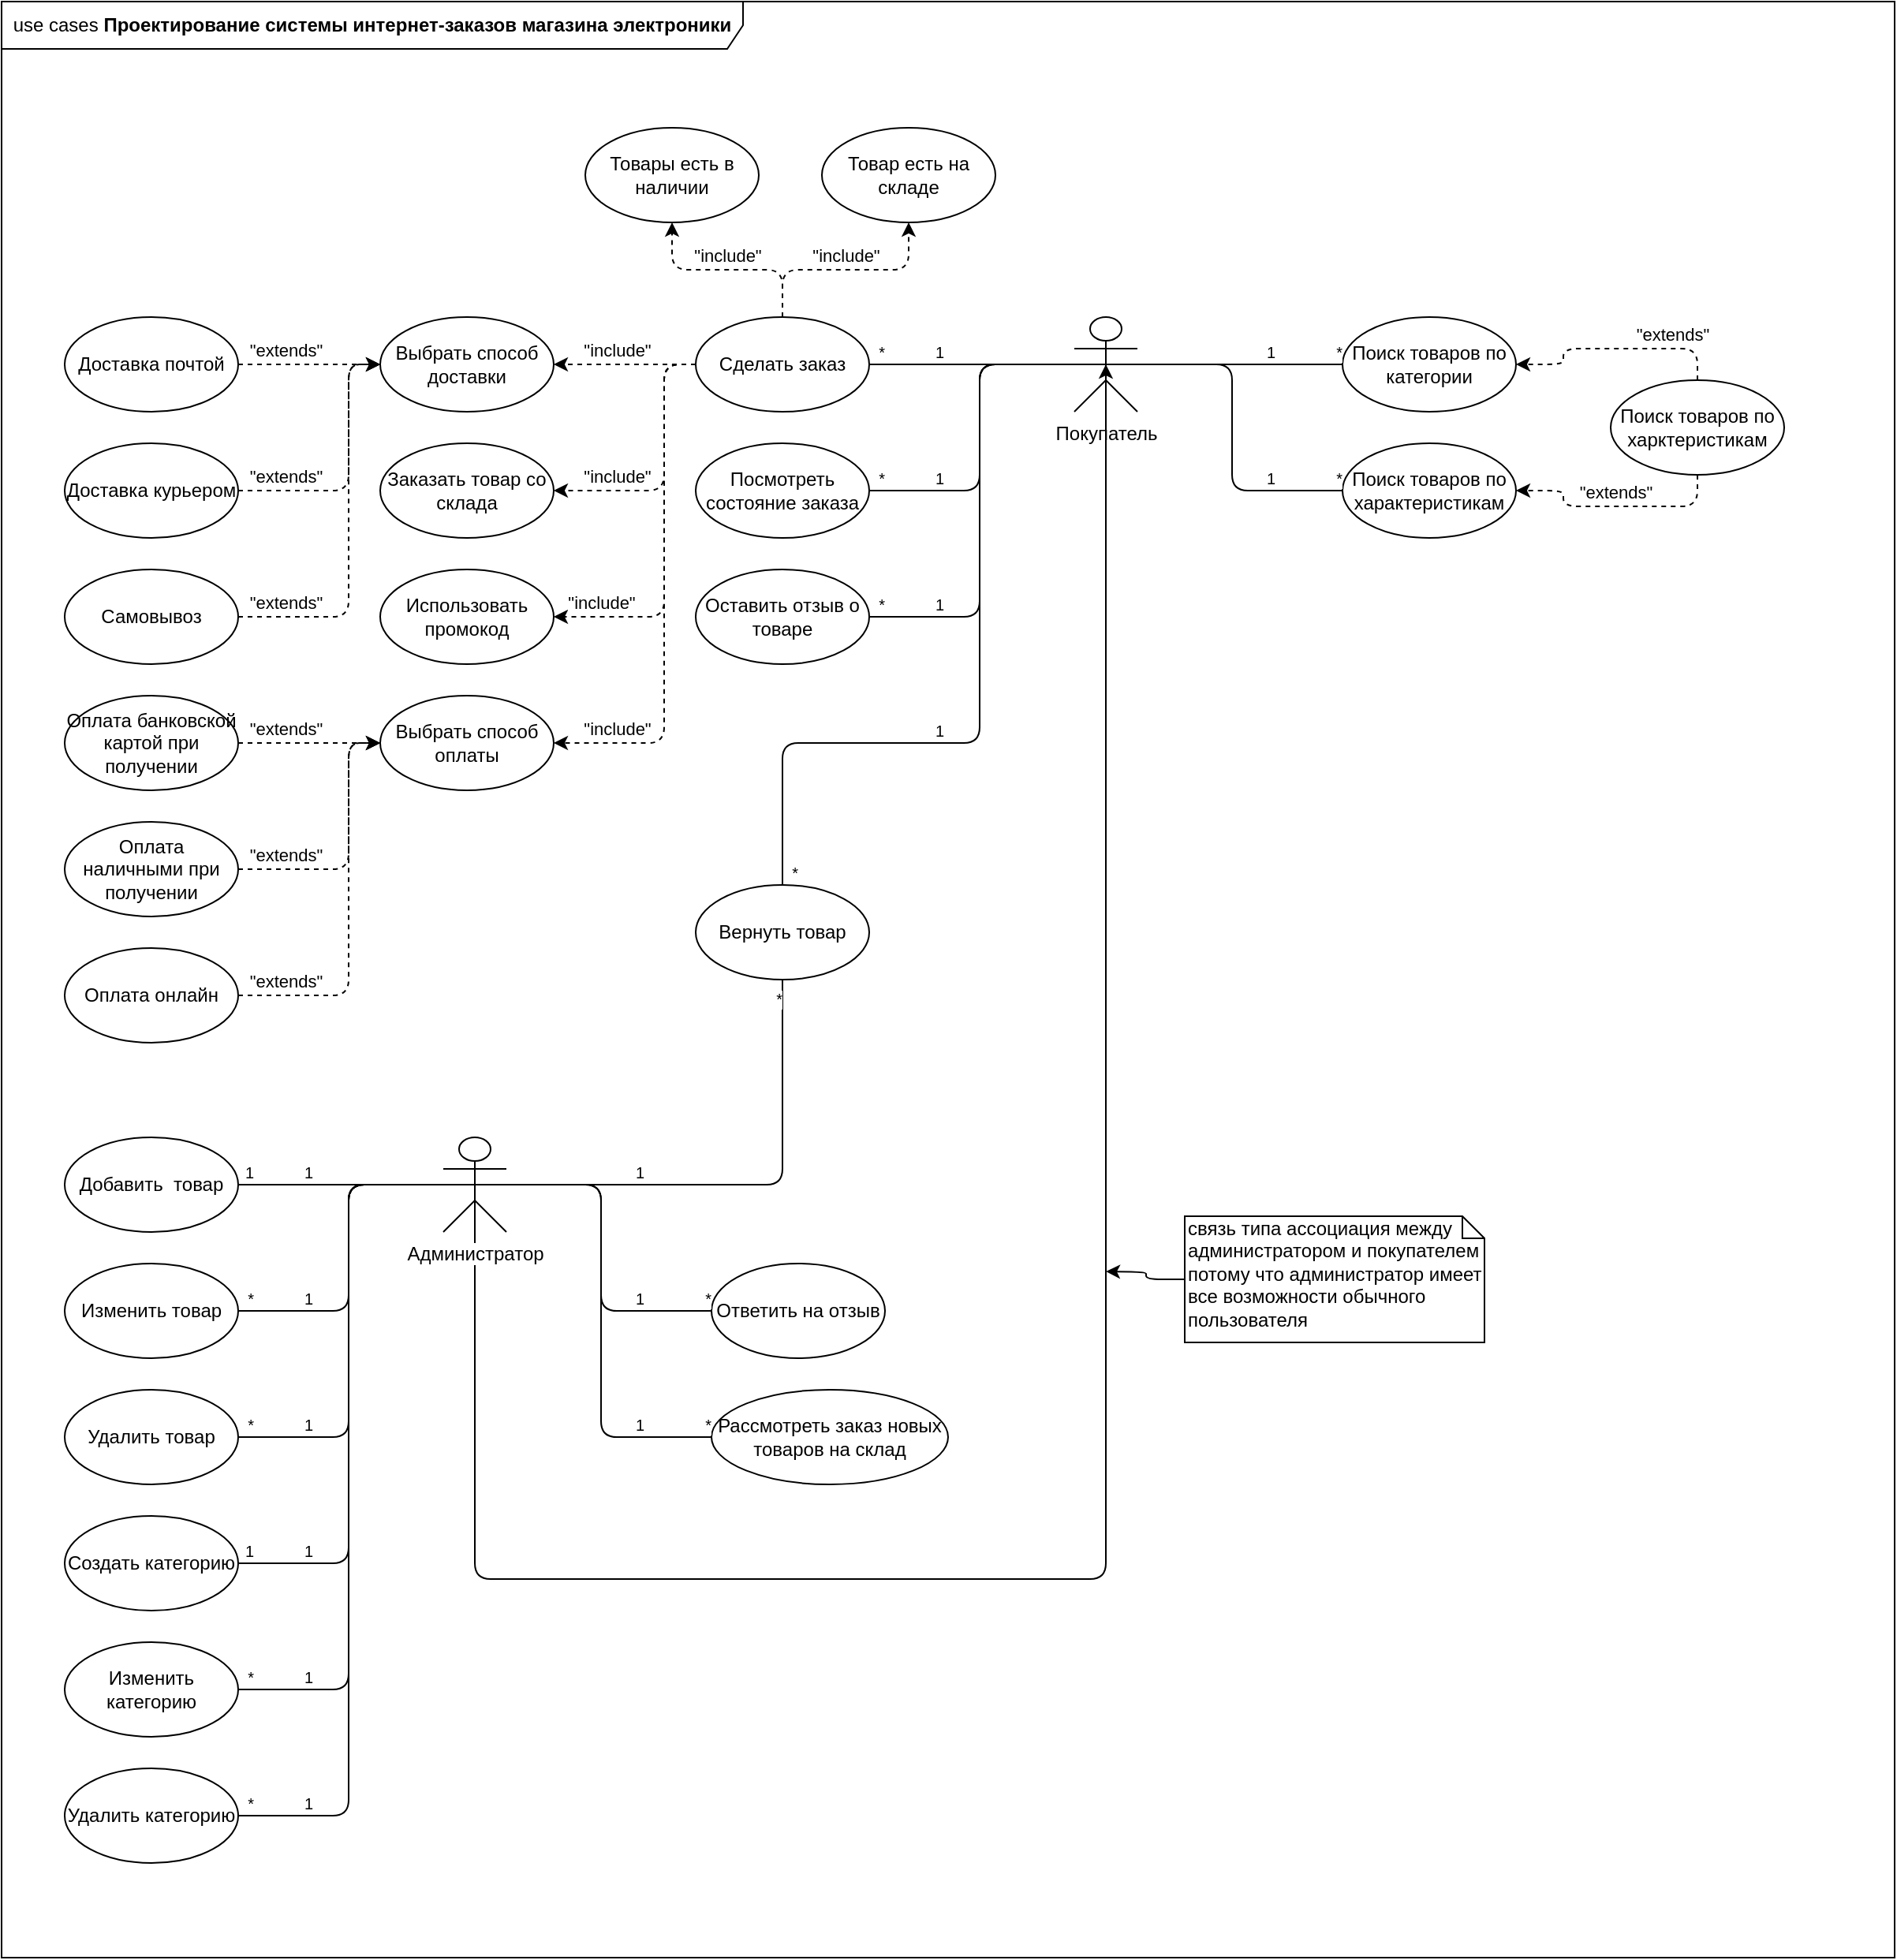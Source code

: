 <mxfile version="12.9.11" type="github">
  <diagram id="y7Y5LSELg2NZ22rHmxrC" name="Page-1">
    <mxGraphModel dx="782" dy="722" grid="1" gridSize="10" guides="1" tooltips="1" connect="1" arrows="1" fold="1" page="1" pageScale="1" pageWidth="850" pageHeight="1100" math="0" shadow="0">
      <root>
        <mxCell id="0" />
        <mxCell id="1" parent="0" />
        <mxCell id="RdjZfKGLbrOmODSjrDLa-1" value="use cases &lt;b&gt;Проектирование системы интернет-заказов магазина электроники&lt;/b&gt;" style="shape=umlFrame;whiteSpace=wrap;html=1;width=470;height=30;" parent="1" vertex="1">
          <mxGeometry x="40" y="40" width="1200" height="1240" as="geometry" />
        </mxCell>
        <mxCell id="RdjZfKGLbrOmODSjrDLa-5" value="Покупатель" style="shape=umlActor;verticalLabelPosition=bottom;labelBackgroundColor=#ffffff;verticalAlign=top;html=1;" parent="1" vertex="1">
          <mxGeometry x="720" y="240" width="40" height="60" as="geometry" />
        </mxCell>
        <mxCell id="RdjZfKGLbrOmODSjrDLa-66" value="&quot;include&quot;" style="edgeStyle=orthogonalEdgeStyle;rounded=1;orthogonalLoop=1;jettySize=auto;html=1;align=center;verticalAlign=bottom;dashed=1;" parent="1" source="RdjZfKGLbrOmODSjrDLa-8" target="RdjZfKGLbrOmODSjrDLa-65" edge="1">
          <mxGeometry x="0.529" relative="1" as="geometry">
            <Array as="points">
              <mxPoint x="460" y="270" />
              <mxPoint x="460" y="350" />
            </Array>
            <mxPoint as="offset" />
          </mxGeometry>
        </mxCell>
        <mxCell id="RdjZfKGLbrOmODSjrDLa-223" value="&quot;include&quot;" style="edgeStyle=orthogonalEdgeStyle;rounded=1;orthogonalLoop=1;jettySize=auto;html=1;align=center;verticalAlign=bottom;dashed=1;endArrow=classic;endFill=1;" parent="1" source="RdjZfKGLbrOmODSjrDLa-8" target="RdjZfKGLbrOmODSjrDLa-222" edge="1">
          <mxGeometry relative="1" as="geometry" />
        </mxCell>
        <mxCell id="RdjZfKGLbrOmODSjrDLa-226" value="&quot;include&quot;" style="edgeStyle=orthogonalEdgeStyle;rounded=1;orthogonalLoop=1;jettySize=auto;html=1;exitX=0.5;exitY=0;exitDx=0;exitDy=0;entryX=0.5;entryY=1;entryDx=0;entryDy=0;align=center;verticalAlign=bottom;dashed=1;endArrow=classic;endFill=1;" parent="1" source="RdjZfKGLbrOmODSjrDLa-8" target="RdjZfKGLbrOmODSjrDLa-225" edge="1">
          <mxGeometry relative="1" as="geometry" />
        </mxCell>
        <mxCell id="RdjZfKGLbrOmODSjrDLa-8" value="Сделать заказ" style="ellipse;whiteSpace=wrap;html=1;fontFamily=Helvetica;fontSize=12;fontColor=#000000;align=center;strokeColor=#000000;fillColor=#ffffff;" parent="1" vertex="1">
          <mxGeometry x="480" y="240" width="110" height="60" as="geometry" />
        </mxCell>
        <mxCell id="RdjZfKGLbrOmODSjrDLa-225" value="Товар есть на складе" style="ellipse;whiteSpace=wrap;html=1;fontFamily=Helvetica;fontSize=12;fontColor=#000000;align=center;strokeColor=#000000;fillColor=#ffffff;" parent="1" vertex="1">
          <mxGeometry x="560" y="120" width="110" height="60" as="geometry" />
        </mxCell>
        <mxCell id="RdjZfKGLbrOmODSjrDLa-222" value="Товары есть в наличии" style="ellipse;whiteSpace=wrap;html=1;fontFamily=Helvetica;fontSize=12;fontColor=#000000;align=center;strokeColor=#000000;fillColor=#ffffff;" parent="1" vertex="1">
          <mxGeometry x="410" y="120" width="110" height="60" as="geometry" />
        </mxCell>
        <mxCell id="RdjZfKGLbrOmODSjrDLa-65" value="Заказать товар со склада" style="ellipse;whiteSpace=wrap;html=1;fontFamily=Helvetica;fontSize=12;fontColor=#000000;align=center;strokeColor=#000000;fillColor=#ffffff;" parent="1" vertex="1">
          <mxGeometry x="280" y="320" width="110" height="60" as="geometry" />
        </mxCell>
        <mxCell id="RdjZfKGLbrOmODSjrDLa-24" value="" style="endArrow=none;html=1;edgeStyle=orthogonalEdgeStyle;align=right;exitX=0.5;exitY=0.5;exitDx=0;exitDy=0;exitPerimeter=0;entryX=1;entryY=0.5;entryDx=0;entryDy=0;" parent="1" source="RdjZfKGLbrOmODSjrDLa-5" target="RdjZfKGLbrOmODSjrDLa-8" edge="1">
          <mxGeometry relative="1" as="geometry">
            <mxPoint x="580" y="310" as="sourcePoint" />
            <mxPoint x="590" y="274" as="targetPoint" />
          </mxGeometry>
        </mxCell>
        <mxCell id="RdjZfKGLbrOmODSjrDLa-25" value="1" style="resizable=0;html=1;align=left;verticalAlign=bottom;labelBackgroundColor=#ffffff;fontSize=10;" parent="RdjZfKGLbrOmODSjrDLa-24" connectable="0" vertex="1">
          <mxGeometry x="-1" relative="1" as="geometry">
            <mxPoint x="-110" as="offset" />
          </mxGeometry>
        </mxCell>
        <mxCell id="RdjZfKGLbrOmODSjrDLa-26" value="*" style="resizable=0;html=1;align=right;verticalAlign=bottom;labelBackgroundColor=#ffffff;fontSize=10;" parent="RdjZfKGLbrOmODSjrDLa-24" connectable="0" vertex="1">
          <mxGeometry x="1" relative="1" as="geometry">
            <mxPoint x="10.14" as="offset" />
          </mxGeometry>
        </mxCell>
        <mxCell id="RdjZfKGLbrOmODSjrDLa-27" value="Посмотреть состояние заказа " style="ellipse;whiteSpace=wrap;html=1;fontFamily=Helvetica;fontSize=12;fontColor=#000000;align=center;strokeColor=#000000;fillColor=#ffffff;" parent="1" vertex="1">
          <mxGeometry x="480" y="320" width="110" height="60" as="geometry" />
        </mxCell>
        <mxCell id="RdjZfKGLbrOmODSjrDLa-28" value="" style="endArrow=none;html=1;edgeStyle=orthogonalEdgeStyle;align=right;entryX=1;entryY=0.5;entryDx=0;entryDy=0;exitX=0.5;exitY=0.5;exitDx=0;exitDy=0;exitPerimeter=0;" parent="1" source="RdjZfKGLbrOmODSjrDLa-5" target="RdjZfKGLbrOmODSjrDLa-27" edge="1">
          <mxGeometry relative="1" as="geometry">
            <mxPoint x="505" y="350" as="sourcePoint" />
            <mxPoint x="600" y="354" as="targetPoint" />
            <Array as="points">
              <mxPoint x="660" y="270" />
              <mxPoint x="660" y="350" />
            </Array>
          </mxGeometry>
        </mxCell>
        <mxCell id="RdjZfKGLbrOmODSjrDLa-29" value="1" style="resizable=0;html=1;align=left;verticalAlign=bottom;labelBackgroundColor=#ffffff;fontSize=10;" parent="RdjZfKGLbrOmODSjrDLa-28" connectable="0" vertex="1">
          <mxGeometry x="-1" relative="1" as="geometry">
            <mxPoint x="-110" y="80" as="offset" />
          </mxGeometry>
        </mxCell>
        <mxCell id="RdjZfKGLbrOmODSjrDLa-30" value="*" style="resizable=0;html=1;align=right;verticalAlign=bottom;labelBackgroundColor=#ffffff;fontSize=10;" parent="RdjZfKGLbrOmODSjrDLa-28" connectable="0" vertex="1">
          <mxGeometry x="1" relative="1" as="geometry">
            <mxPoint x="10.14" as="offset" />
          </mxGeometry>
        </mxCell>
        <mxCell id="RdjZfKGLbrOmODSjrDLa-33" value="Оставить отзыв о товаре" style="ellipse;whiteSpace=wrap;html=1;fontFamily=Helvetica;fontSize=12;fontColor=#000000;align=center;strokeColor=#000000;fillColor=#ffffff;" parent="1" vertex="1">
          <mxGeometry x="480" y="400" width="110" height="60" as="geometry" />
        </mxCell>
        <mxCell id="RdjZfKGLbrOmODSjrDLa-34" value="" style="endArrow=none;html=1;edgeStyle=orthogonalEdgeStyle;align=right;exitX=0.5;exitY=0.5;exitDx=0;exitDy=0;exitPerimeter=0;entryX=1;entryY=0.5;entryDx=0;entryDy=0;" parent="1" source="RdjZfKGLbrOmODSjrDLa-5" target="RdjZfKGLbrOmODSjrDLa-33" edge="1">
          <mxGeometry relative="1" as="geometry">
            <mxPoint x="495" y="350" as="sourcePoint" />
            <mxPoint x="610" y="450" as="targetPoint" />
            <Array as="points">
              <mxPoint x="660" y="270" />
              <mxPoint x="660" y="430" />
            </Array>
          </mxGeometry>
        </mxCell>
        <mxCell id="RdjZfKGLbrOmODSjrDLa-35" value="1" style="resizable=0;html=1;align=left;verticalAlign=bottom;labelBackgroundColor=#ffffff;fontSize=10;" parent="RdjZfKGLbrOmODSjrDLa-34" connectable="0" vertex="1">
          <mxGeometry x="-1" relative="1" as="geometry">
            <mxPoint x="-110" y="160" as="offset" />
          </mxGeometry>
        </mxCell>
        <mxCell id="RdjZfKGLbrOmODSjrDLa-36" value="*" style="resizable=0;html=1;align=right;verticalAlign=bottom;labelBackgroundColor=#ffffff;fontSize=10;" parent="RdjZfKGLbrOmODSjrDLa-34" connectable="0" vertex="1">
          <mxGeometry x="1" relative="1" as="geometry">
            <mxPoint x="10.14" as="offset" />
          </mxGeometry>
        </mxCell>
        <mxCell id="RdjZfKGLbrOmODSjrDLa-101" value="&quot;extends&quot;" style="rounded=1;orthogonalLoop=1;jettySize=auto;html=1;exitX=0.5;exitY=0;exitDx=0;exitDy=0;align=center;verticalAlign=bottom;edgeStyle=orthogonalEdgeStyle;entryX=1;entryY=0.5;entryDx=0;entryDy=0;dashed=1;" parent="1" source="RdjZfKGLbrOmODSjrDLa-99" target="RdjZfKGLbrOmODSjrDLa-37" edge="1">
          <mxGeometry x="-0.5" relative="1" as="geometry">
            <mxPoint as="offset" />
            <mxPoint x="1080" y="350" as="sourcePoint" />
          </mxGeometry>
        </mxCell>
        <mxCell id="RdjZfKGLbrOmODSjrDLa-37" value="Поиск товаров по категории" style="ellipse;whiteSpace=wrap;html=1;fontFamily=Helvetica;fontSize=12;fontColor=#000000;align=center;strokeColor=#000000;fillColor=#ffffff;" parent="1" vertex="1">
          <mxGeometry x="890" y="240" width="110" height="60" as="geometry" />
        </mxCell>
        <mxCell id="RdjZfKGLbrOmODSjrDLa-38" value="" style="endArrow=none;html=1;edgeStyle=orthogonalEdgeStyle;align=right;exitX=0.5;exitY=0.5;exitDx=0;exitDy=0;exitPerimeter=0;entryX=0;entryY=0.5;entryDx=0;entryDy=0;" parent="1" source="RdjZfKGLbrOmODSjrDLa-5" target="RdjZfKGLbrOmODSjrDLa-37" edge="1">
          <mxGeometry relative="1" as="geometry">
            <mxPoint x="1105" y="270" as="sourcePoint" />
            <mxPoint x="970" y="354" as="targetPoint" />
            <Array as="points">
              <mxPoint x="870" y="270" />
              <mxPoint x="870" y="270" />
            </Array>
          </mxGeometry>
        </mxCell>
        <mxCell id="RdjZfKGLbrOmODSjrDLa-39" value="1" style="resizable=0;html=1;align=left;verticalAlign=bottom;labelBackgroundColor=#ffffff;fontSize=10;" parent="RdjZfKGLbrOmODSjrDLa-38" connectable="0" vertex="1">
          <mxGeometry x="-1" relative="1" as="geometry">
            <mxPoint x="100" as="offset" />
          </mxGeometry>
        </mxCell>
        <mxCell id="RdjZfKGLbrOmODSjrDLa-40" value="*" style="resizable=0;html=1;align=right;verticalAlign=bottom;labelBackgroundColor=#ffffff;fontSize=10;" parent="RdjZfKGLbrOmODSjrDLa-38" connectable="0" vertex="1">
          <mxGeometry x="1" relative="1" as="geometry">
            <mxPoint as="offset" />
          </mxGeometry>
        </mxCell>
        <mxCell id="RdjZfKGLbrOmODSjrDLa-100" value="&quot;extends&quot;" style="rounded=1;orthogonalLoop=1;jettySize=auto;html=1;exitX=0.5;exitY=1;exitDx=0;exitDy=0;entryX=1;entryY=0.5;entryDx=0;entryDy=0;align=center;verticalAlign=bottom;edgeStyle=orthogonalEdgeStyle;dashed=1;" parent="1" source="RdjZfKGLbrOmODSjrDLa-99" target="RdjZfKGLbrOmODSjrDLa-46" edge="1">
          <mxGeometry relative="1" as="geometry" />
        </mxCell>
        <mxCell id="RdjZfKGLbrOmODSjrDLa-46" value="Поиск товаров по характеристикам" style="ellipse;whiteSpace=wrap;html=1;fontFamily=Helvetica;fontSize=12;fontColor=#000000;align=center;strokeColor=#000000;fillColor=#ffffff;" parent="1" vertex="1">
          <mxGeometry x="890" y="320" width="110" height="60" as="geometry" />
        </mxCell>
        <mxCell id="RdjZfKGLbrOmODSjrDLa-47" value="" style="endArrow=none;html=1;edgeStyle=orthogonalEdgeStyle;align=right;exitX=0.5;exitY=0.5;exitDx=0;exitDy=0;exitPerimeter=0;entryX=0;entryY=0.5;entryDx=0;entryDy=0;" parent="1" source="RdjZfKGLbrOmODSjrDLa-5" target="RdjZfKGLbrOmODSjrDLa-46" edge="1">
          <mxGeometry relative="1" as="geometry">
            <mxPoint x="740" y="350" as="sourcePoint" />
            <mxPoint x="970" y="434" as="targetPoint" />
            <Array as="points">
              <mxPoint x="820" y="270" />
              <mxPoint x="820" y="350" />
            </Array>
          </mxGeometry>
        </mxCell>
        <mxCell id="RdjZfKGLbrOmODSjrDLa-48" value="1" style="resizable=0;html=1;align=left;verticalAlign=bottom;labelBackgroundColor=#ffffff;fontSize=10;" parent="RdjZfKGLbrOmODSjrDLa-47" connectable="0" vertex="1">
          <mxGeometry x="-1" relative="1" as="geometry">
            <mxPoint x="100" y="80" as="offset" />
          </mxGeometry>
        </mxCell>
        <mxCell id="RdjZfKGLbrOmODSjrDLa-49" value="*" style="resizable=0;html=1;align=right;verticalAlign=bottom;labelBackgroundColor=#ffffff;fontSize=10;" parent="RdjZfKGLbrOmODSjrDLa-47" connectable="0" vertex="1">
          <mxGeometry x="1" relative="1" as="geometry">
            <mxPoint as="offset" />
          </mxGeometry>
        </mxCell>
        <mxCell id="RdjZfKGLbrOmODSjrDLa-68" value="&quot;include&quot;" style="edgeStyle=orthogonalEdgeStyle;rounded=1;orthogonalLoop=1;jettySize=auto;html=1;align=center;verticalAlign=bottom;exitX=0;exitY=0.5;exitDx=0;exitDy=0;dashed=1;" parent="1" source="RdjZfKGLbrOmODSjrDLa-8" target="RdjZfKGLbrOmODSjrDLa-69" edge="1">
          <mxGeometry x="0.111" relative="1" as="geometry">
            <mxPoint x="470" y="350" as="sourcePoint" />
            <Array as="points">
              <mxPoint x="430" y="270" />
              <mxPoint x="430" y="270" />
            </Array>
            <mxPoint as="offset" />
          </mxGeometry>
        </mxCell>
        <mxCell id="RdjZfKGLbrOmODSjrDLa-74" value="&quot;extends&quot;" style="edgeStyle=orthogonalEdgeStyle;rounded=1;orthogonalLoop=1;jettySize=auto;html=1;align=center;entryX=0;entryY=0.5;entryDx=0;entryDy=0;verticalAlign=bottom;exitX=1;exitY=0.5;exitDx=0;exitDy=0;dashed=1;" parent="1" source="RdjZfKGLbrOmODSjrDLa-73" target="RdjZfKGLbrOmODSjrDLa-69" edge="1">
          <mxGeometry x="0.333" y="-30" relative="1" as="geometry">
            <Array as="points">
              <mxPoint x="220" y="270" />
              <mxPoint x="220" y="270" />
            </Array>
            <mxPoint x="-30" y="-30" as="offset" />
          </mxGeometry>
        </mxCell>
        <mxCell id="RdjZfKGLbrOmODSjrDLa-69" value="Выбрать способ доставки" style="ellipse;whiteSpace=wrap;html=1;fontFamily=Helvetica;fontSize=12;fontColor=#000000;align=center;strokeColor=#000000;fillColor=#ffffff;" parent="1" vertex="1">
          <mxGeometry x="280" y="240" width="110" height="60" as="geometry" />
        </mxCell>
        <mxCell id="RdjZfKGLbrOmODSjrDLa-73" value="Доставка почтой" style="ellipse;whiteSpace=wrap;html=1;fontFamily=Helvetica;fontSize=12;fontColor=#000000;align=center;strokeColor=#000000;fillColor=#ffffff;" parent="1" vertex="1">
          <mxGeometry x="80" y="240" width="110" height="60" as="geometry" />
        </mxCell>
        <mxCell id="RdjZfKGLbrOmODSjrDLa-75" value="&quot;extends&quot;" style="edgeStyle=orthogonalEdgeStyle;rounded=1;orthogonalLoop=1;jettySize=auto;html=1;align=center;entryX=0;entryY=0.5;entryDx=0;entryDy=0;verticalAlign=bottom;exitX=1;exitY=0.5;exitDx=0;exitDy=0;dashed=1;" parent="1" source="RdjZfKGLbrOmODSjrDLa-76" target="RdjZfKGLbrOmODSjrDLa-69" edge="1">
          <mxGeometry x="-0.647" relative="1" as="geometry">
            <Array as="points">
              <mxPoint x="260" y="350" />
              <mxPoint x="260" y="270" />
            </Array>
            <mxPoint as="offset" />
            <mxPoint x="280" y="430" as="targetPoint" />
          </mxGeometry>
        </mxCell>
        <mxCell id="RdjZfKGLbrOmODSjrDLa-76" value="Доставка курьером" style="ellipse;whiteSpace=wrap;html=1;fontFamily=Helvetica;fontSize=12;fontColor=#000000;align=center;strokeColor=#000000;fillColor=#ffffff;" parent="1" vertex="1">
          <mxGeometry x="80" y="320" width="110" height="60" as="geometry" />
        </mxCell>
        <mxCell id="RdjZfKGLbrOmODSjrDLa-78" value="&quot;extends&quot;" style="edgeStyle=orthogonalEdgeStyle;rounded=1;orthogonalLoop=1;jettySize=auto;html=1;align=center;entryX=0;entryY=0.5;entryDx=0;entryDy=0;verticalAlign=bottom;exitX=1;exitY=0.5;exitDx=0;exitDy=0;dashed=1;" parent="1" source="RdjZfKGLbrOmODSjrDLa-79" target="RdjZfKGLbrOmODSjrDLa-69" edge="1">
          <mxGeometry x="-0.76" relative="1" as="geometry">
            <Array as="points">
              <mxPoint x="260" y="430" />
              <mxPoint x="260" y="270" />
            </Array>
            <mxPoint as="offset" />
            <mxPoint x="280" y="430" as="targetPoint" />
          </mxGeometry>
        </mxCell>
        <mxCell id="RdjZfKGLbrOmODSjrDLa-79" value="Самовывоз" style="ellipse;whiteSpace=wrap;html=1;fontFamily=Helvetica;fontSize=12;fontColor=#000000;align=center;strokeColor=#000000;fillColor=#ffffff;" parent="1" vertex="1">
          <mxGeometry x="80" y="400" width="110" height="60" as="geometry" />
        </mxCell>
        <mxCell id="RdjZfKGLbrOmODSjrDLa-81" value="&quot;include&quot;" style="edgeStyle=orthogonalEdgeStyle;rounded=1;orthogonalLoop=1;jettySize=auto;html=1;align=center;verticalAlign=bottom;exitX=0;exitY=0.5;exitDx=0;exitDy=0;dashed=1;" parent="1" source="RdjZfKGLbrOmODSjrDLa-8" target="RdjZfKGLbrOmODSjrDLa-82" edge="1">
          <mxGeometry x="0.758" relative="1" as="geometry">
            <mxPoint x="480" y="350" as="sourcePoint" />
            <Array as="points">
              <mxPoint x="460" y="270" />
              <mxPoint x="460" y="510" />
            </Array>
            <mxPoint as="offset" />
          </mxGeometry>
        </mxCell>
        <mxCell id="RdjZfKGLbrOmODSjrDLa-82" value="Выбрать способ оплаты" style="ellipse;whiteSpace=wrap;html=1;fontFamily=Helvetica;fontSize=12;fontColor=#000000;align=center;strokeColor=#000000;fillColor=#ffffff;" parent="1" vertex="1">
          <mxGeometry x="280" y="480" width="110" height="60" as="geometry" />
        </mxCell>
        <mxCell id="RdjZfKGLbrOmODSjrDLa-84" value="&quot;extends&quot;" style="edgeStyle=orthogonalEdgeStyle;rounded=1;orthogonalLoop=1;jettySize=auto;html=1;align=center;entryX=0;entryY=0.5;entryDx=0;entryDy=0;verticalAlign=bottom;exitX=1;exitY=0.5;exitDx=0;exitDy=0;dashed=1;" parent="1" source="RdjZfKGLbrOmODSjrDLa-85" target="RdjZfKGLbrOmODSjrDLa-82" edge="1">
          <mxGeometry x="-0.333" relative="1" as="geometry">
            <Array as="points" />
            <mxPoint as="offset" />
            <mxPoint x="270" y="520" as="targetPoint" />
          </mxGeometry>
        </mxCell>
        <mxCell id="RdjZfKGLbrOmODSjrDLa-85" value="Оплата банковской картой при получении" style="ellipse;whiteSpace=wrap;html=1;fontFamily=Helvetica;fontSize=12;fontColor=#000000;align=center;strokeColor=#000000;fillColor=#ffffff;" parent="1" vertex="1">
          <mxGeometry x="80" y="480" width="110" height="60" as="geometry" />
        </mxCell>
        <mxCell id="RdjZfKGLbrOmODSjrDLa-86" value="&quot;extends&quot;" style="edgeStyle=orthogonalEdgeStyle;rounded=1;orthogonalLoop=1;jettySize=auto;html=1;align=center;entryX=0;entryY=0.5;entryDx=0;entryDy=0;verticalAlign=bottom;exitX=1;exitY=0.5;exitDx=0;exitDy=0;dashed=1;" parent="1" source="RdjZfKGLbrOmODSjrDLa-87" target="RdjZfKGLbrOmODSjrDLa-82" edge="1">
          <mxGeometry x="-0.76" relative="1" as="geometry">
            <Array as="points">
              <mxPoint x="260" y="670" />
              <mxPoint x="260" y="510" />
            </Array>
            <mxPoint as="offset" />
            <mxPoint x="280" y="590" as="targetPoint" />
          </mxGeometry>
        </mxCell>
        <mxCell id="RdjZfKGLbrOmODSjrDLa-87" value="Оплата онлайн" style="ellipse;whiteSpace=wrap;html=1;fontFamily=Helvetica;fontSize=12;fontColor=#000000;align=center;strokeColor=#000000;fillColor=#ffffff;" parent="1" vertex="1">
          <mxGeometry x="80" y="640" width="110" height="60" as="geometry" />
        </mxCell>
        <mxCell id="RdjZfKGLbrOmODSjrDLa-90" value="&quot;include&quot;" style="edgeStyle=orthogonalEdgeStyle;rounded=1;orthogonalLoop=1;jettySize=auto;html=1;align=center;verticalAlign=bottom;exitX=0;exitY=0.5;exitDx=0;exitDy=0;dashed=1;" parent="1" source="RdjZfKGLbrOmODSjrDLa-8" target="RdjZfKGLbrOmODSjrDLa-91" edge="1">
          <mxGeometry x="0.76" relative="1" as="geometry">
            <mxPoint x="480" y="350" as="sourcePoint" />
            <Array as="points">
              <mxPoint x="460" y="270" />
              <mxPoint x="460" y="430" />
            </Array>
            <mxPoint as="offset" />
          </mxGeometry>
        </mxCell>
        <mxCell id="RdjZfKGLbrOmODSjrDLa-91" value="Использовать промокод" style="ellipse;whiteSpace=wrap;html=1;fontFamily=Helvetica;fontSize=12;fontColor=#000000;align=center;strokeColor=#000000;fillColor=#ffffff;" parent="1" vertex="1">
          <mxGeometry x="280" y="400" width="110" height="60" as="geometry" />
        </mxCell>
        <mxCell id="RdjZfKGLbrOmODSjrDLa-92" value="&quot;extends&quot;" style="edgeStyle=orthogonalEdgeStyle;rounded=1;orthogonalLoop=1;jettySize=auto;html=1;align=center;entryX=0;entryY=0.5;entryDx=0;entryDy=0;verticalAlign=bottom;exitX=1;exitY=0.5;exitDx=0;exitDy=0;dashed=1;" parent="1" source="RdjZfKGLbrOmODSjrDLa-93" target="RdjZfKGLbrOmODSjrDLa-82" edge="1">
          <mxGeometry x="-0.647" relative="1" as="geometry">
            <Array as="points">
              <mxPoint x="260" y="590" />
              <mxPoint x="260" y="510" />
            </Array>
            <mxPoint as="offset" />
            <mxPoint x="280" y="430" as="targetPoint" />
          </mxGeometry>
        </mxCell>
        <mxCell id="RdjZfKGLbrOmODSjrDLa-93" value="Оплата наличными при получении" style="ellipse;whiteSpace=wrap;html=1;fontFamily=Helvetica;fontSize=12;fontColor=#000000;align=center;strokeColor=#000000;fillColor=#ffffff;" parent="1" vertex="1">
          <mxGeometry x="80" y="560" width="110" height="60" as="geometry" />
        </mxCell>
        <mxCell id="RdjZfKGLbrOmODSjrDLa-94" value="Вернуть товар" style="ellipse;whiteSpace=wrap;html=1;fontFamily=Helvetica;fontSize=12;fontColor=#000000;align=center;strokeColor=#000000;fillColor=#ffffff;" parent="1" vertex="1">
          <mxGeometry x="480" y="600" width="110" height="60" as="geometry" />
        </mxCell>
        <mxCell id="RdjZfKGLbrOmODSjrDLa-95" value="" style="endArrow=none;html=1;edgeStyle=orthogonalEdgeStyle;align=right;exitX=0.5;exitY=0.5;exitDx=0;exitDy=0;exitPerimeter=0;entryX=0.5;entryY=0;entryDx=0;entryDy=0;" parent="1" source="RdjZfKGLbrOmODSjrDLa-5" target="RdjZfKGLbrOmODSjrDLa-94" edge="1">
          <mxGeometry relative="1" as="geometry">
            <mxPoint x="740" y="350" as="sourcePoint" />
            <mxPoint x="610" y="530" as="targetPoint" />
            <Array as="points">
              <mxPoint x="660" y="270" />
              <mxPoint x="660" y="510" />
              <mxPoint x="535" y="510" />
            </Array>
          </mxGeometry>
        </mxCell>
        <mxCell id="RdjZfKGLbrOmODSjrDLa-96" value="1" style="resizable=0;html=1;align=left;verticalAlign=bottom;labelBackgroundColor=#ffffff;fontSize=10;" parent="RdjZfKGLbrOmODSjrDLa-95" connectable="0" vertex="1">
          <mxGeometry x="-1" relative="1" as="geometry">
            <mxPoint x="-110" y="240" as="offset" />
          </mxGeometry>
        </mxCell>
        <mxCell id="RdjZfKGLbrOmODSjrDLa-97" value="*" style="resizable=0;html=1;align=right;verticalAlign=bottom;labelBackgroundColor=#ffffff;fontSize=10;" parent="RdjZfKGLbrOmODSjrDLa-95" connectable="0" vertex="1">
          <mxGeometry x="1" relative="1" as="geometry">
            <mxPoint x="10.14" as="offset" />
          </mxGeometry>
        </mxCell>
        <mxCell id="RdjZfKGLbrOmODSjrDLa-99" value="&lt;div&gt;Поиск товаров по харктеристикам&lt;/div&gt;" style="ellipse;whiteSpace=wrap;html=1;fontFamily=Helvetica;fontSize=12;fontColor=#000000;align=center;strokeColor=#000000;fillColor=#ffffff;" parent="1" vertex="1">
          <mxGeometry x="1060" y="280" width="110" height="60" as="geometry" />
        </mxCell>
        <mxCell id="UhA2pjesektU87tzKuD0-2" style="edgeStyle=orthogonalEdgeStyle;rounded=1;orthogonalLoop=1;jettySize=auto;html=1;exitX=0.5;exitY=0;exitDx=0;exitDy=0;exitPerimeter=0;entryX=0.5;entryY=0.5;entryDx=0;entryDy=0;entryPerimeter=0;" edge="1" parent="1" source="RdjZfKGLbrOmODSjrDLa-156" target="RdjZfKGLbrOmODSjrDLa-5">
          <mxGeometry relative="1" as="geometry">
            <Array as="points">
              <mxPoint x="340" y="1040" />
              <mxPoint x="740" y="1040" />
            </Array>
          </mxGeometry>
        </mxCell>
        <mxCell id="RdjZfKGLbrOmODSjrDLa-156" value="Администратор" style="shape=umlActor;verticalLabelPosition=bottom;labelBackgroundColor=#ffffff;verticalAlign=top;html=1;" parent="1" vertex="1">
          <mxGeometry x="320" y="760" width="40" height="60" as="geometry" />
        </mxCell>
        <mxCell id="RdjZfKGLbrOmODSjrDLa-158" value="Добавить&amp;nbsp; товар" style="ellipse;whiteSpace=wrap;html=1;fontFamily=Helvetica;fontSize=12;fontColor=#000000;align=center;strokeColor=#000000;fillColor=#ffffff;" parent="1" vertex="1">
          <mxGeometry x="80" y="760" width="110" height="60" as="geometry" />
        </mxCell>
        <mxCell id="RdjZfKGLbrOmODSjrDLa-160" value="" style="endArrow=none;html=1;edgeStyle=orthogonalEdgeStyle;align=right;exitX=0.5;exitY=0.5;exitDx=0;exitDy=0;exitPerimeter=0;entryX=1;entryY=0.5;entryDx=0;entryDy=0;" parent="1" source="RdjZfKGLbrOmODSjrDLa-156" target="RdjZfKGLbrOmODSjrDLa-158" edge="1">
          <mxGeometry relative="1" as="geometry">
            <mxPoint x="180" y="830" as="sourcePoint" />
            <mxPoint x="190" y="794" as="targetPoint" />
          </mxGeometry>
        </mxCell>
        <mxCell id="RdjZfKGLbrOmODSjrDLa-161" value="1" style="resizable=0;html=1;align=left;verticalAlign=bottom;labelBackgroundColor=#ffffff;fontSize=10;" parent="RdjZfKGLbrOmODSjrDLa-160" connectable="0" vertex="1">
          <mxGeometry x="-1" relative="1" as="geometry">
            <mxPoint x="-110" as="offset" />
          </mxGeometry>
        </mxCell>
        <mxCell id="RdjZfKGLbrOmODSjrDLa-162" value="1" style="resizable=0;html=1;align=right;verticalAlign=bottom;labelBackgroundColor=#ffffff;fontSize=10;" parent="RdjZfKGLbrOmODSjrDLa-160" connectable="0" vertex="1">
          <mxGeometry x="1" relative="1" as="geometry">
            <mxPoint x="10.14" as="offset" />
          </mxGeometry>
        </mxCell>
        <mxCell id="RdjZfKGLbrOmODSjrDLa-163" value="Изменить товар" style="ellipse;whiteSpace=wrap;html=1;fontFamily=Helvetica;fontSize=12;fontColor=#000000;align=center;strokeColor=#000000;fillColor=#ffffff;" parent="1" vertex="1">
          <mxGeometry x="80" y="840" width="110" height="60" as="geometry" />
        </mxCell>
        <mxCell id="RdjZfKGLbrOmODSjrDLa-164" value="" style="endArrow=none;html=1;edgeStyle=orthogonalEdgeStyle;align=right;entryX=1;entryY=0.5;entryDx=0;entryDy=0;exitX=0.5;exitY=0.5;exitDx=0;exitDy=0;exitPerimeter=0;" parent="1" source="RdjZfKGLbrOmODSjrDLa-156" target="RdjZfKGLbrOmODSjrDLa-163" edge="1">
          <mxGeometry relative="1" as="geometry">
            <mxPoint x="105" y="870" as="sourcePoint" />
            <mxPoint x="200" y="874" as="targetPoint" />
            <Array as="points">
              <mxPoint x="260" y="790" />
              <mxPoint x="260" y="870" />
            </Array>
          </mxGeometry>
        </mxCell>
        <mxCell id="RdjZfKGLbrOmODSjrDLa-165" value="1" style="resizable=0;html=1;align=left;verticalAlign=bottom;labelBackgroundColor=#ffffff;fontSize=10;" parent="RdjZfKGLbrOmODSjrDLa-164" connectable="0" vertex="1">
          <mxGeometry x="-1" relative="1" as="geometry">
            <mxPoint x="-110" y="80" as="offset" />
          </mxGeometry>
        </mxCell>
        <mxCell id="RdjZfKGLbrOmODSjrDLa-166" value="*" style="resizable=0;html=1;align=right;verticalAlign=bottom;labelBackgroundColor=#ffffff;fontSize=10;" parent="RdjZfKGLbrOmODSjrDLa-164" connectable="0" vertex="1">
          <mxGeometry x="1" relative="1" as="geometry">
            <mxPoint x="10.14" as="offset" />
          </mxGeometry>
        </mxCell>
        <mxCell id="RdjZfKGLbrOmODSjrDLa-167" value="&lt;div&gt;Удалить товар&lt;/div&gt;" style="ellipse;whiteSpace=wrap;html=1;fontFamily=Helvetica;fontSize=12;fontColor=#000000;align=center;strokeColor=#000000;fillColor=#ffffff;" parent="1" vertex="1">
          <mxGeometry x="80" y="920" width="110" height="60" as="geometry" />
        </mxCell>
        <mxCell id="RdjZfKGLbrOmODSjrDLa-168" value="" style="endArrow=none;html=1;edgeStyle=orthogonalEdgeStyle;align=right;exitX=0.5;exitY=0.5;exitDx=0;exitDy=0;exitPerimeter=0;entryX=1;entryY=0.5;entryDx=0;entryDy=0;" parent="1" source="RdjZfKGLbrOmODSjrDLa-156" target="RdjZfKGLbrOmODSjrDLa-167" edge="1">
          <mxGeometry relative="1" as="geometry">
            <mxPoint x="95" y="870" as="sourcePoint" />
            <mxPoint x="210" y="970" as="targetPoint" />
            <Array as="points">
              <mxPoint x="260" y="790" />
              <mxPoint x="260" y="950" />
            </Array>
          </mxGeometry>
        </mxCell>
        <mxCell id="RdjZfKGLbrOmODSjrDLa-169" value="1" style="resizable=0;html=1;align=left;verticalAlign=bottom;labelBackgroundColor=#ffffff;fontSize=10;" parent="RdjZfKGLbrOmODSjrDLa-168" connectable="0" vertex="1">
          <mxGeometry x="-1" relative="1" as="geometry">
            <mxPoint x="-110" y="160" as="offset" />
          </mxGeometry>
        </mxCell>
        <mxCell id="RdjZfKGLbrOmODSjrDLa-170" value="*" style="resizable=0;html=1;align=right;verticalAlign=bottom;labelBackgroundColor=#ffffff;fontSize=10;" parent="RdjZfKGLbrOmODSjrDLa-168" connectable="0" vertex="1">
          <mxGeometry x="1" relative="1" as="geometry">
            <mxPoint x="10.14" as="offset" />
          </mxGeometry>
        </mxCell>
        <mxCell id="RdjZfKGLbrOmODSjrDLa-173" value="" style="endArrow=none;html=1;edgeStyle=orthogonalEdgeStyle;align=right;exitX=0.5;exitY=0.5;exitDx=0;exitDy=0;exitPerimeter=0;entryX=0.5;entryY=1;entryDx=0;entryDy=0;" parent="1" source="RdjZfKGLbrOmODSjrDLa-156" target="RdjZfKGLbrOmODSjrDLa-94" edge="1">
          <mxGeometry relative="1" as="geometry">
            <mxPoint x="705" y="790" as="sourcePoint" />
            <mxPoint x="490" y="790" as="targetPoint" />
            <Array as="points">
              <mxPoint x="535" y="790" />
            </Array>
          </mxGeometry>
        </mxCell>
        <mxCell id="RdjZfKGLbrOmODSjrDLa-174" value="1" style="resizable=0;html=1;align=left;verticalAlign=bottom;labelBackgroundColor=#ffffff;fontSize=10;" parent="RdjZfKGLbrOmODSjrDLa-173" connectable="0" vertex="1">
          <mxGeometry x="-1" relative="1" as="geometry">
            <mxPoint x="100" as="offset" />
          </mxGeometry>
        </mxCell>
        <mxCell id="RdjZfKGLbrOmODSjrDLa-175" value="*" style="resizable=0;html=1;align=right;verticalAlign=bottom;labelBackgroundColor=#ffffff;fontSize=10;" parent="RdjZfKGLbrOmODSjrDLa-173" connectable="0" vertex="1">
          <mxGeometry x="1" relative="1" as="geometry">
            <mxPoint y="20.2" as="offset" />
          </mxGeometry>
        </mxCell>
        <mxCell id="RdjZfKGLbrOmODSjrDLa-177" value="Ответить на отзыв" style="ellipse;whiteSpace=wrap;html=1;fontFamily=Helvetica;fontSize=12;fontColor=#000000;align=center;strokeColor=#000000;fillColor=#ffffff;" parent="1" vertex="1">
          <mxGeometry x="490" y="840" width="110" height="60" as="geometry" />
        </mxCell>
        <mxCell id="RdjZfKGLbrOmODSjrDLa-178" value="" style="endArrow=none;html=1;edgeStyle=orthogonalEdgeStyle;align=right;exitX=0.5;exitY=0.5;exitDx=0;exitDy=0;exitPerimeter=0;entryX=0;entryY=0.5;entryDx=0;entryDy=0;" parent="1" source="RdjZfKGLbrOmODSjrDLa-156" target="RdjZfKGLbrOmODSjrDLa-177" edge="1">
          <mxGeometry relative="1" as="geometry">
            <mxPoint x="340" y="870" as="sourcePoint" />
            <mxPoint x="570" y="954" as="targetPoint" />
            <Array as="points">
              <mxPoint x="420" y="790" />
              <mxPoint x="420" y="870" />
            </Array>
          </mxGeometry>
        </mxCell>
        <mxCell id="RdjZfKGLbrOmODSjrDLa-179" value="1" style="resizable=0;html=1;align=left;verticalAlign=bottom;labelBackgroundColor=#ffffff;fontSize=10;" parent="RdjZfKGLbrOmODSjrDLa-178" connectable="0" vertex="1">
          <mxGeometry x="-1" relative="1" as="geometry">
            <mxPoint x="100" y="80" as="offset" />
          </mxGeometry>
        </mxCell>
        <mxCell id="RdjZfKGLbrOmODSjrDLa-180" value="*" style="resizable=0;html=1;align=right;verticalAlign=bottom;labelBackgroundColor=#ffffff;fontSize=10;" parent="RdjZfKGLbrOmODSjrDLa-178" connectable="0" vertex="1">
          <mxGeometry x="1" relative="1" as="geometry">
            <mxPoint as="offset" />
          </mxGeometry>
        </mxCell>
        <mxCell id="RdjZfKGLbrOmODSjrDLa-203" value="Создать категорию" style="ellipse;whiteSpace=wrap;html=1;fontFamily=Helvetica;fontSize=12;fontColor=#000000;align=center;strokeColor=#000000;fillColor=#ffffff;" parent="1" vertex="1">
          <mxGeometry x="80" y="1000" width="110" height="60" as="geometry" />
        </mxCell>
        <mxCell id="RdjZfKGLbrOmODSjrDLa-204" value="" style="endArrow=none;html=1;edgeStyle=orthogonalEdgeStyle;align=right;exitX=0.5;exitY=0.5;exitDx=0;exitDy=0;exitPerimeter=0;entryX=1;entryY=0.5;entryDx=0;entryDy=0;" parent="1" source="RdjZfKGLbrOmODSjrDLa-156" target="RdjZfKGLbrOmODSjrDLa-203" edge="1">
          <mxGeometry relative="1" as="geometry">
            <mxPoint x="340" y="870" as="sourcePoint" />
            <mxPoint x="210" y="1050" as="targetPoint" />
            <Array as="points">
              <mxPoint x="260" y="790" />
              <mxPoint x="260" y="1030" />
            </Array>
          </mxGeometry>
        </mxCell>
        <mxCell id="RdjZfKGLbrOmODSjrDLa-205" value="1" style="resizable=0;html=1;align=left;verticalAlign=bottom;labelBackgroundColor=#ffffff;fontSize=10;" parent="RdjZfKGLbrOmODSjrDLa-204" connectable="0" vertex="1">
          <mxGeometry x="-1" relative="1" as="geometry">
            <mxPoint x="-110" y="240" as="offset" />
          </mxGeometry>
        </mxCell>
        <mxCell id="RdjZfKGLbrOmODSjrDLa-206" value="1" style="resizable=0;html=1;align=right;verticalAlign=bottom;labelBackgroundColor=#ffffff;fontSize=10;" parent="RdjZfKGLbrOmODSjrDLa-204" connectable="0" vertex="1">
          <mxGeometry x="1" relative="1" as="geometry">
            <mxPoint x="10.14" as="offset" />
          </mxGeometry>
        </mxCell>
        <mxCell id="RdjZfKGLbrOmODSjrDLa-208" value="Изменить категорию" style="ellipse;whiteSpace=wrap;html=1;fontFamily=Helvetica;fontSize=12;fontColor=#000000;align=center;strokeColor=#000000;fillColor=#ffffff;" parent="1" vertex="1">
          <mxGeometry x="80" y="1080" width="110" height="60" as="geometry" />
        </mxCell>
        <mxCell id="RdjZfKGLbrOmODSjrDLa-209" value="" style="endArrow=none;html=1;edgeStyle=orthogonalEdgeStyle;align=right;entryX=1;entryY=0.5;entryDx=0;entryDy=0;exitX=0.5;exitY=0.5;exitDx=0;exitDy=0;exitPerimeter=0;" parent="1" source="RdjZfKGLbrOmODSjrDLa-156" target="RdjZfKGLbrOmODSjrDLa-208" edge="1">
          <mxGeometry relative="1" as="geometry">
            <mxPoint x="340" y="1030" as="sourcePoint" />
            <mxPoint x="200" y="1114" as="targetPoint" />
            <Array as="points">
              <mxPoint x="260" y="790" />
              <mxPoint x="260" y="1110" />
            </Array>
          </mxGeometry>
        </mxCell>
        <mxCell id="RdjZfKGLbrOmODSjrDLa-210" value="1" style="resizable=0;html=1;align=left;verticalAlign=bottom;labelBackgroundColor=#ffffff;fontSize=10;" parent="RdjZfKGLbrOmODSjrDLa-209" connectable="0" vertex="1">
          <mxGeometry x="-1" relative="1" as="geometry">
            <mxPoint x="-110" y="320" as="offset" />
          </mxGeometry>
        </mxCell>
        <mxCell id="RdjZfKGLbrOmODSjrDLa-211" value="*" style="resizable=0;html=1;align=right;verticalAlign=bottom;labelBackgroundColor=#ffffff;fontSize=10;" parent="RdjZfKGLbrOmODSjrDLa-209" connectable="0" vertex="1">
          <mxGeometry x="1" relative="1" as="geometry">
            <mxPoint x="10.14" as="offset" />
          </mxGeometry>
        </mxCell>
        <mxCell id="RdjZfKGLbrOmODSjrDLa-212" value="Удалить категорию" style="ellipse;whiteSpace=wrap;html=1;fontFamily=Helvetica;fontSize=12;fontColor=#000000;align=center;strokeColor=#000000;fillColor=#ffffff;" parent="1" vertex="1">
          <mxGeometry x="80" y="1160" width="110" height="60" as="geometry" />
        </mxCell>
        <mxCell id="RdjZfKGLbrOmODSjrDLa-213" value="" style="endArrow=none;html=1;edgeStyle=orthogonalEdgeStyle;align=right;entryX=1;entryY=0.5;entryDx=0;entryDy=0;exitX=0.5;exitY=0.5;exitDx=0;exitDy=0;exitPerimeter=0;" parent="1" source="RdjZfKGLbrOmODSjrDLa-156" target="RdjZfKGLbrOmODSjrDLa-212" edge="1">
          <mxGeometry relative="1" as="geometry">
            <mxPoint x="350" y="900" as="sourcePoint" />
            <mxPoint x="210" y="1210" as="targetPoint" />
            <Array as="points">
              <mxPoint x="260" y="790" />
              <mxPoint x="260" y="1190" />
            </Array>
          </mxGeometry>
        </mxCell>
        <mxCell id="RdjZfKGLbrOmODSjrDLa-214" value="1" style="resizable=0;html=1;align=left;verticalAlign=bottom;labelBackgroundColor=#ffffff;fontSize=10;" parent="RdjZfKGLbrOmODSjrDLa-213" connectable="0" vertex="1">
          <mxGeometry x="-1" relative="1" as="geometry">
            <mxPoint x="-110" y="400" as="offset" />
          </mxGeometry>
        </mxCell>
        <mxCell id="RdjZfKGLbrOmODSjrDLa-215" value="*" style="resizable=0;html=1;align=right;verticalAlign=bottom;labelBackgroundColor=#ffffff;fontSize=10;" parent="RdjZfKGLbrOmODSjrDLa-213" connectable="0" vertex="1">
          <mxGeometry x="1" relative="1" as="geometry">
            <mxPoint x="10.14" as="offset" />
          </mxGeometry>
        </mxCell>
        <mxCell id="RdjZfKGLbrOmODSjrDLa-217" value="Рассмотреть заказ новых товаров на склад" style="ellipse;whiteSpace=wrap;html=1;fontFamily=Helvetica;fontSize=12;fontColor=#000000;align=center;strokeColor=#000000;fillColor=#ffffff;" parent="1" vertex="1">
          <mxGeometry x="490" y="920" width="150" height="60" as="geometry" />
        </mxCell>
        <mxCell id="RdjZfKGLbrOmODSjrDLa-218" value="" style="endArrow=none;html=1;edgeStyle=orthogonalEdgeStyle;align=right;entryX=0;entryY=0.5;entryDx=0;entryDy=0;exitX=0.5;exitY=0.5;exitDx=0;exitDy=0;exitPerimeter=0;" parent="1" source="RdjZfKGLbrOmODSjrDLa-156" target="RdjZfKGLbrOmODSjrDLa-217" edge="1">
          <mxGeometry relative="1" as="geometry">
            <mxPoint x="380" y="810" as="sourcePoint" />
            <mxPoint x="570" y="1194" as="targetPoint" />
            <Array as="points">
              <mxPoint x="420" y="790" />
              <mxPoint x="420" y="950" />
            </Array>
          </mxGeometry>
        </mxCell>
        <mxCell id="RdjZfKGLbrOmODSjrDLa-219" value="1" style="resizable=0;html=1;align=left;verticalAlign=bottom;labelBackgroundColor=#ffffff;fontSize=10;" parent="RdjZfKGLbrOmODSjrDLa-218" connectable="0" vertex="1">
          <mxGeometry x="-1" relative="1" as="geometry">
            <mxPoint x="100" y="160" as="offset" />
          </mxGeometry>
        </mxCell>
        <mxCell id="RdjZfKGLbrOmODSjrDLa-220" value="*" style="resizable=0;html=1;align=right;verticalAlign=bottom;labelBackgroundColor=#ffffff;fontSize=10;" parent="RdjZfKGLbrOmODSjrDLa-218" connectable="0" vertex="1">
          <mxGeometry x="1" relative="1" as="geometry">
            <mxPoint as="offset" />
          </mxGeometry>
        </mxCell>
        <mxCell id="UhA2pjesektU87tzKuD0-4" style="edgeStyle=orthogonalEdgeStyle;rounded=1;orthogonalLoop=1;jettySize=auto;html=1;exitX=0;exitY=0.5;exitDx=0;exitDy=0;exitPerimeter=0;" edge="1" parent="1" source="UhA2pjesektU87tzKuD0-3">
          <mxGeometry relative="1" as="geometry">
            <mxPoint x="740" y="845" as="targetPoint" />
          </mxGeometry>
        </mxCell>
        <mxCell id="UhA2pjesektU87tzKuD0-3" value="связь типа ассоциация между администратором и покупателем потому что администратор имеет все возможности обычного пользователя" style="shape=note;whiteSpace=wrap;html=1;size=14;verticalAlign=top;align=left;spacingTop=-6;" vertex="1" parent="1">
          <mxGeometry x="790" y="810" width="190" height="80" as="geometry" />
        </mxCell>
      </root>
    </mxGraphModel>
  </diagram>
</mxfile>

